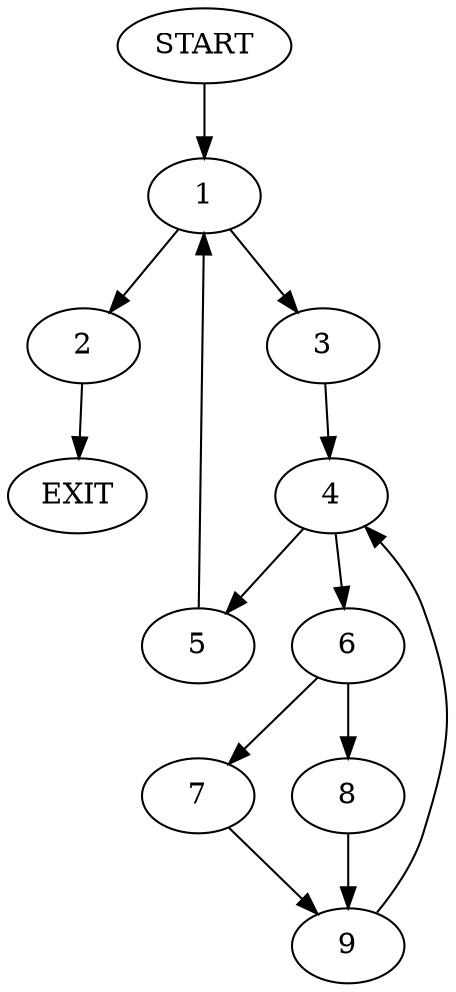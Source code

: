 digraph {
0 [label="START"]
10 [label="EXIT"]
0 -> 1
1 -> 2
1 -> 3
3 -> 4
2 -> 10
4 -> 5
4 -> 6
5 -> 1
6 -> 7
6 -> 8
7 -> 9
8 -> 9
9 -> 4
}
